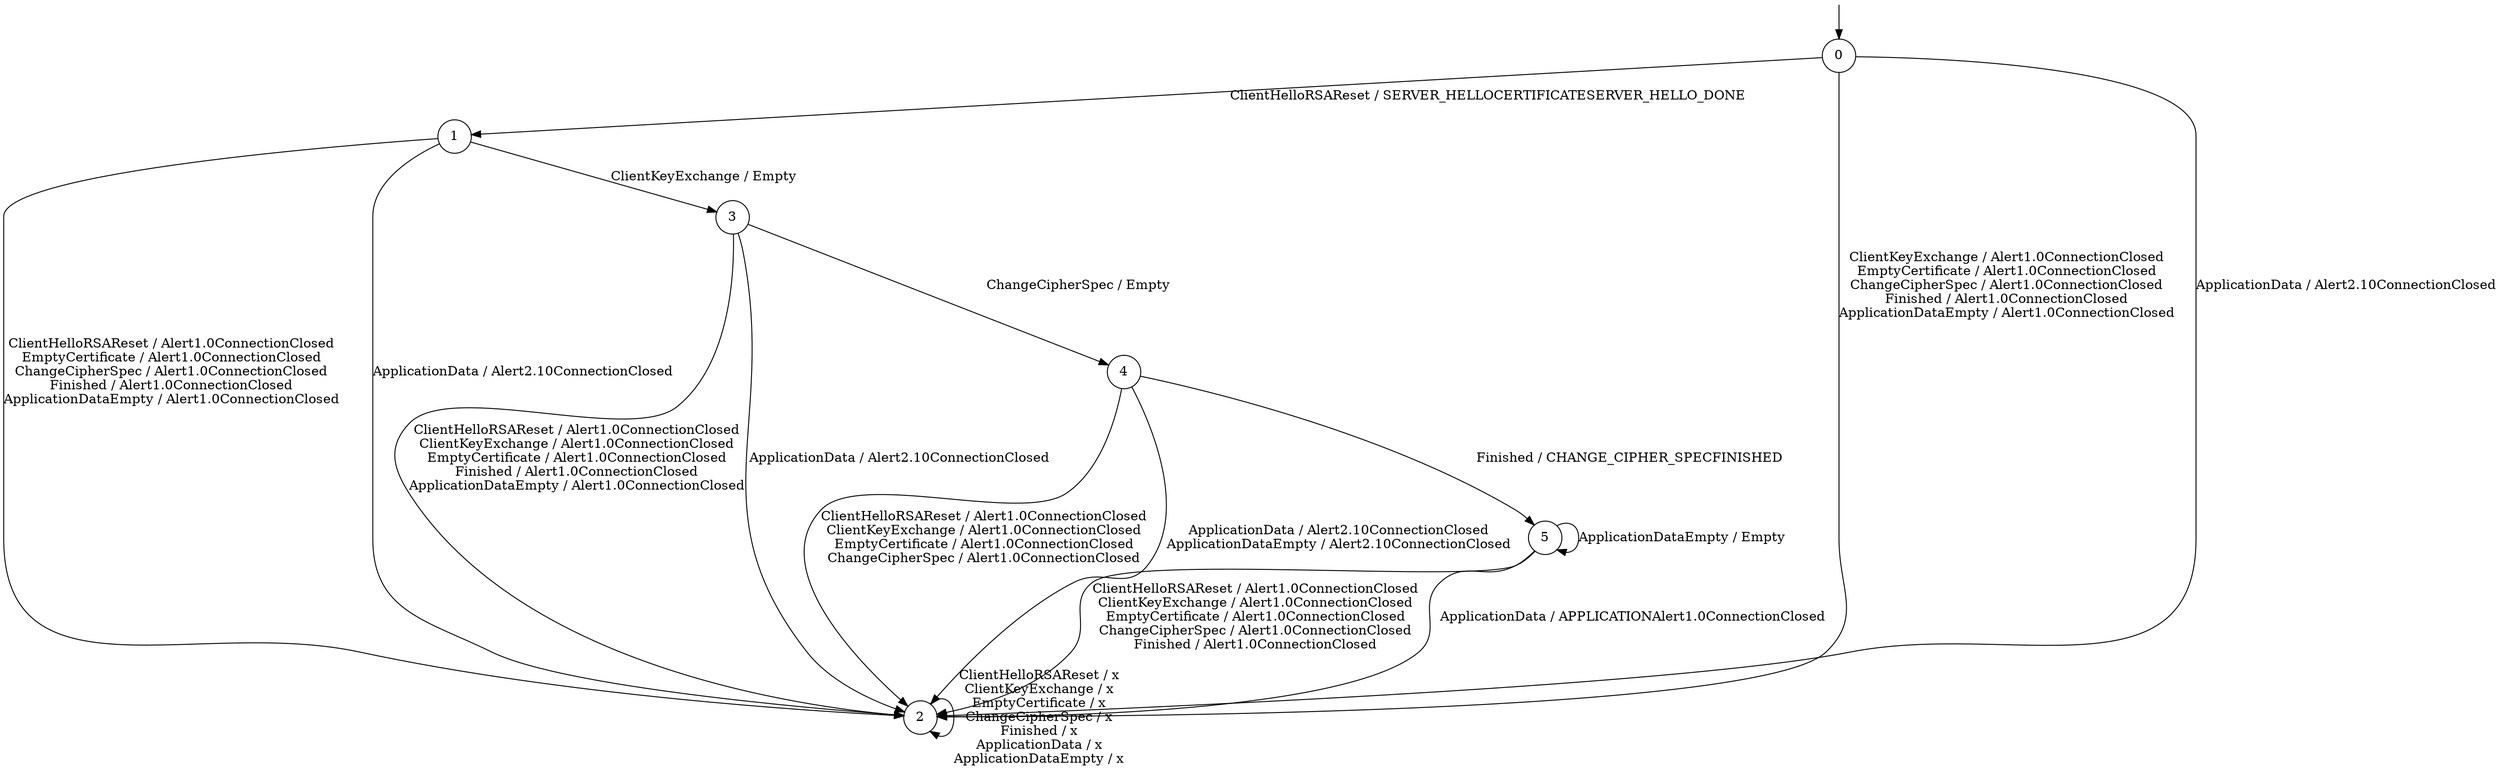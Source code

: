 digraph g {

	s0 [shape="circle" label="0"];
	s1 [shape="circle" label="1"];
	s2 [shape="circle" label="2"];
	s3 [shape="circle" label="3"];
	s4 [shape="circle" label="4"];
	s5 [shape="circle" label="5"];

__start0 [label="" shape="none" width="0" height="0"];
__start0 -> s0;

	s0 -> s1 [label="ClientHelloRSAReset / SERVER_HELLOCERTIFICATESERVER_HELLO_DONE\n"];
	s0 -> s2 [label="ClientKeyExchange / Alert1.0ConnectionClosed\nEmptyCertificate / Alert1.0ConnectionClosed\nChangeCipherSpec / Alert1.0ConnectionClosed\nFinished / Alert1.0ConnectionClosed\nApplicationDataEmpty / Alert1.0ConnectionClosed\n"];
	s0 -> s2 [label="ApplicationData / Alert2.10ConnectionClosed\n"];
	s1 -> s2 [label="ClientHelloRSAReset / Alert1.0ConnectionClosed\nEmptyCertificate / Alert1.0ConnectionClosed\nChangeCipherSpec / Alert1.0ConnectionClosed\nFinished / Alert1.0ConnectionClosed\nApplicationDataEmpty / Alert1.0ConnectionClosed\n"];
	s1 -> s3 [label="ClientKeyExchange / Empty\n"];
	s1 -> s2 [label="ApplicationData / Alert2.10ConnectionClosed\n"];
	s2 -> s2 [label="ClientHelloRSAReset / x\nClientKeyExchange / x\nEmptyCertificate / x\nChangeCipherSpec / x\nFinished / x\nApplicationData / x\nApplicationDataEmpty / x\n"];
	s3 -> s2 [label="ClientHelloRSAReset / Alert1.0ConnectionClosed\nClientKeyExchange / Alert1.0ConnectionClosed\nEmptyCertificate / Alert1.0ConnectionClosed\nFinished / Alert1.0ConnectionClosed\nApplicationDataEmpty / Alert1.0ConnectionClosed\n"];
	s3 -> s4 [label="ChangeCipherSpec / Empty\n"];
	s3 -> s2 [label="ApplicationData / Alert2.10ConnectionClosed\n"];
	s4 -> s2 [label="ClientHelloRSAReset / Alert1.0ConnectionClosed\nClientKeyExchange / Alert1.0ConnectionClosed\nEmptyCertificate / Alert1.0ConnectionClosed\nChangeCipherSpec / Alert1.0ConnectionClosed\n"];
	s4 -> s5 [label="Finished / CHANGE_CIPHER_SPECFINISHED\n"];
	s4 -> s2 [label="ApplicationData / Alert2.10ConnectionClosed\nApplicationDataEmpty / Alert2.10ConnectionClosed\n"];
	s5 -> s2 [label="ClientHelloRSAReset / Alert1.0ConnectionClosed\nClientKeyExchange / Alert1.0ConnectionClosed\nEmptyCertificate / Alert1.0ConnectionClosed\nChangeCipherSpec / Alert1.0ConnectionClosed\nFinished / Alert1.0ConnectionClosed\n"];
	s5 -> s2 [label="ApplicationData / APPLICATIONAlert1.0ConnectionClosed\n"];
	s5 -> s5 [label="ApplicationDataEmpty / Empty\n"];
}